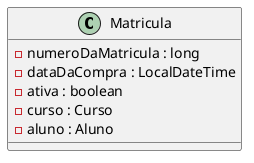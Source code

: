 @startuml
class Matricula {
  - numeroDaMatricula : long
  - dataDaCompra : LocalDateTime
  - ativa : boolean
  - curso : Curso
  - aluno : Aluno
}
@enduml